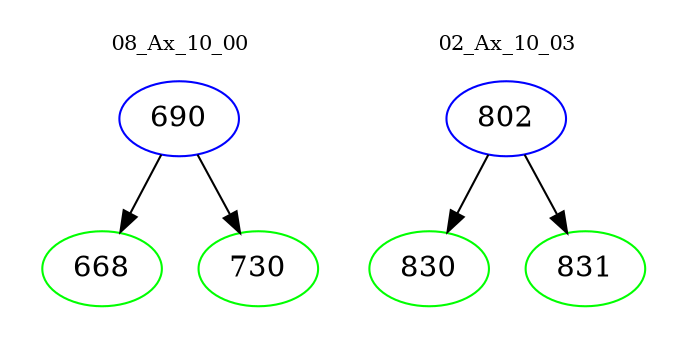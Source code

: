 digraph{
subgraph cluster_0 {
color = white
label = "08_Ax_10_00";
fontsize=10;
T0_690 [label="690", color="blue"]
T0_690 -> T0_668 [color="black"]
T0_668 [label="668", color="green"]
T0_690 -> T0_730 [color="black"]
T0_730 [label="730", color="green"]
}
subgraph cluster_1 {
color = white
label = "02_Ax_10_03";
fontsize=10;
T1_802 [label="802", color="blue"]
T1_802 -> T1_830 [color="black"]
T1_830 [label="830", color="green"]
T1_802 -> T1_831 [color="black"]
T1_831 [label="831", color="green"]
}
}
